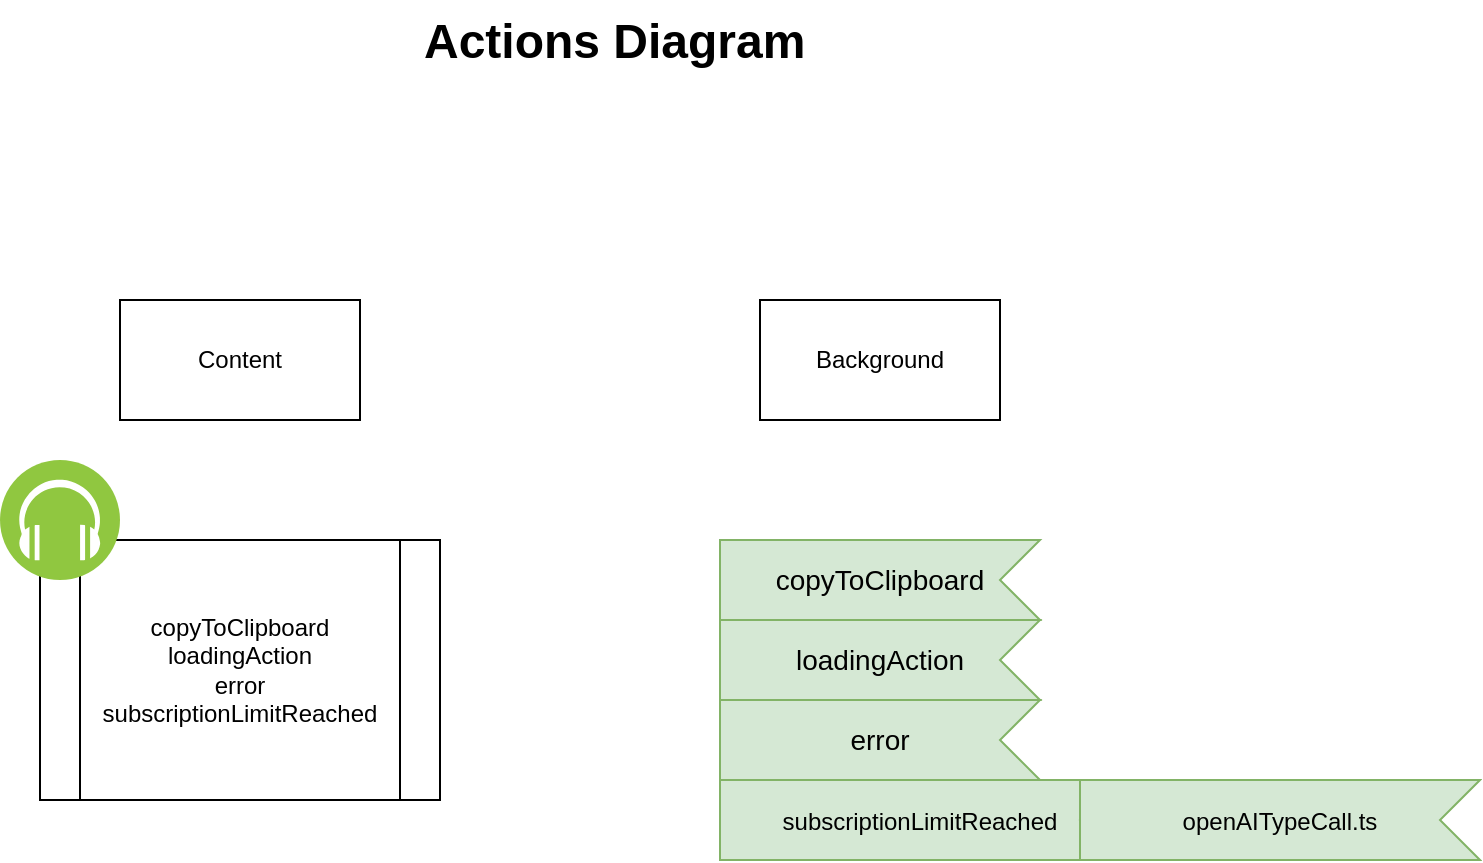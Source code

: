 <mxfile version="24.7.6">
  <diagram name="Page-1" id="QW7LLCmCy3xtAvY5lpoi">
    <mxGraphModel dx="661" dy="1020" grid="1" gridSize="10" guides="1" tooltips="1" connect="1" arrows="1" fold="1" page="1" pageScale="1" pageWidth="827" pageHeight="1169" math="0" shadow="0">
      <root>
        <mxCell id="0" />
        <mxCell id="1" parent="0" />
        <mxCell id="XRw5-ZVrQ_0rX1k_6J5Y-1" value="Content" style="rounded=0;whiteSpace=wrap;html=1;" vertex="1" parent="1">
          <mxGeometry x="100" y="180" width="120" height="60" as="geometry" />
        </mxCell>
        <mxCell id="XRw5-ZVrQ_0rX1k_6J5Y-2" value="Background" style="rounded=0;whiteSpace=wrap;html=1;" vertex="1" parent="1">
          <mxGeometry x="420" y="180" width="120" height="60" as="geometry" />
        </mxCell>
        <mxCell id="XRw5-ZVrQ_0rX1k_6J5Y-3" value="copyToClipboard&lt;div&gt;loadingAction&lt;/div&gt;&lt;div&gt;error&lt;/div&gt;&lt;div&gt;subscriptionLimitReached&lt;/div&gt;" style="shape=process;whiteSpace=wrap;html=1;backgroundOutline=1;" vertex="1" parent="1">
          <mxGeometry x="60" y="300" width="200" height="130" as="geometry" />
        </mxCell>
        <mxCell id="XRw5-ZVrQ_0rX1k_6J5Y-4" value="" style="image;aspect=fixed;perimeter=ellipsePerimeter;html=1;align=center;shadow=0;dashed=0;fontColor=#4277BB;labelBackgroundColor=default;fontSize=12;spacingTop=3;image=img/lib/ibm/blockchain/event_listener.svg;" vertex="1" parent="1">
          <mxGeometry x="40" y="260" width="60" height="60" as="geometry" />
        </mxCell>
        <mxCell id="XRw5-ZVrQ_0rX1k_6J5Y-5" value="copyToClipboard" style="html=1;shape=mxgraph.infographic.ribbonSimple;notch1=20;notch2=0;align=center;verticalAlign=middle;fontSize=14;fontStyle=0;flipH=1;fillColor=#d5e8d4;whiteSpace=wrap;strokeColor=#82b366;" vertex="1" parent="1">
          <mxGeometry x="400" y="300" width="160" height="40" as="geometry" />
        </mxCell>
        <mxCell id="XRw5-ZVrQ_0rX1k_6J5Y-6" value="loadingAction" style="html=1;shape=mxgraph.infographic.ribbonSimple;notch1=20;notch2=0;align=center;verticalAlign=middle;fontSize=14;fontStyle=0;flipH=1;fillColor=#d5e8d4;whiteSpace=wrap;strokeColor=#82b366;" vertex="1" parent="1">
          <mxGeometry x="400" y="340" width="160" height="40" as="geometry" />
        </mxCell>
        <mxCell id="XRw5-ZVrQ_0rX1k_6J5Y-7" value="error" style="html=1;shape=mxgraph.infographic.ribbonSimple;notch1=20;notch2=0;align=center;verticalAlign=middle;fontSize=14;fontStyle=0;flipH=1;fillColor=#d5e8d4;whiteSpace=wrap;strokeColor=#82b366;" vertex="1" parent="1">
          <mxGeometry x="400" y="380" width="160" height="40" as="geometry" />
        </mxCell>
        <mxCell id="XRw5-ZVrQ_0rX1k_6J5Y-8" value="&lt;span style=&quot;font-size: 12px;&quot;&gt;subscriptionLimitReached&lt;/span&gt;" style="html=1;shape=mxgraph.infographic.ribbonSimple;notch1=20;notch2=0;align=center;verticalAlign=middle;fontSize=14;fontStyle=0;flipH=1;fillColor=#d5e8d4;whiteSpace=wrap;strokeColor=#82b366;" vertex="1" parent="1">
          <mxGeometry x="400" y="420" width="200" height="40" as="geometry" />
        </mxCell>
        <mxCell id="XRw5-ZVrQ_0rX1k_6J5Y-9" value="&lt;span style=&quot;font-size: 12px;&quot;&gt;openAITypeCall.ts&lt;/span&gt;" style="html=1;shape=mxgraph.infographic.ribbonSimple;notch1=20;notch2=0;align=center;verticalAlign=middle;fontSize=14;fontStyle=0;flipH=1;fillColor=#d5e8d4;whiteSpace=wrap;strokeColor=#82b366;" vertex="1" parent="1">
          <mxGeometry x="580" y="420" width="200" height="40" as="geometry" />
        </mxCell>
        <mxCell id="XRw5-ZVrQ_0rX1k_6J5Y-11" value="&lt;h1 style=&quot;margin-top: 0px;&quot;&gt;Actions Diagram&lt;/h1&gt;" style="text;html=1;whiteSpace=wrap;overflow=hidden;rounded=0;" vertex="1" parent="1">
          <mxGeometry x="250" y="30" width="280" height="70" as="geometry" />
        </mxCell>
      </root>
    </mxGraphModel>
  </diagram>
</mxfile>
